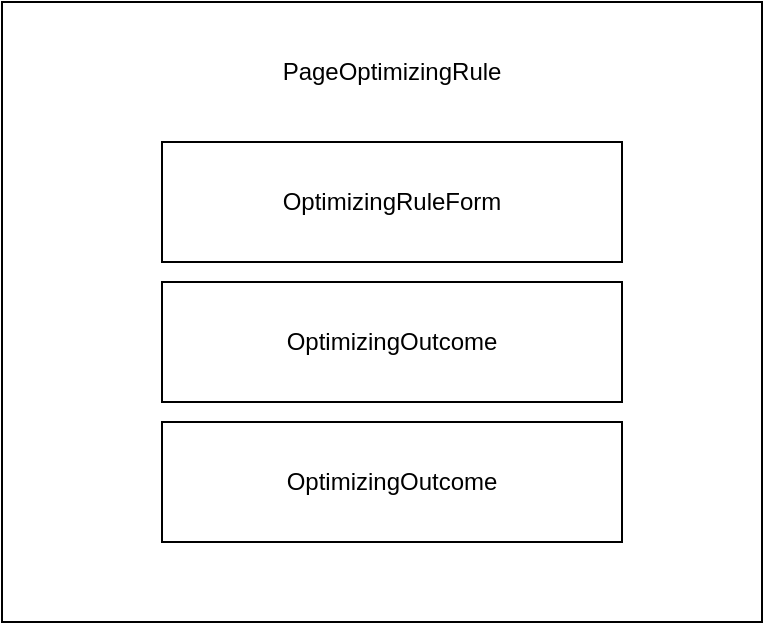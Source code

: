 <mxfile version="20.0.2" type="github">
  <diagram id="vkbTgsreRMK52pK9glj-" name="Page-1">
    <mxGraphModel dx="1426" dy="712" grid="1" gridSize="10" guides="1" tooltips="1" connect="1" arrows="1" fold="1" page="1" pageScale="1" pageWidth="850" pageHeight="1100" math="0" shadow="0">
      <root>
        <mxCell id="0" />
        <mxCell id="1" parent="0" />
        <mxCell id="jDrjRsRQ9WrzELE9PbFE-3" value="" style="rounded=0;whiteSpace=wrap;html=1;" vertex="1" parent="1">
          <mxGeometry x="260" y="250" width="380" height="310" as="geometry" />
        </mxCell>
        <mxCell id="jDrjRsRQ9WrzELE9PbFE-4" value="PageOptimizingRule" style="text;html=1;strokeColor=none;fillColor=none;align=center;verticalAlign=middle;whiteSpace=wrap;rounded=0;" vertex="1" parent="1">
          <mxGeometry x="425" y="270" width="60" height="30" as="geometry" />
        </mxCell>
        <mxCell id="jDrjRsRQ9WrzELE9PbFE-5" value="OptimizingRuleForm" style="rounded=0;whiteSpace=wrap;html=1;" vertex="1" parent="1">
          <mxGeometry x="340" y="320" width="230" height="60" as="geometry" />
        </mxCell>
        <mxCell id="jDrjRsRQ9WrzELE9PbFE-6" value="OptimizingOutcome" style="rounded=0;whiteSpace=wrap;html=1;" vertex="1" parent="1">
          <mxGeometry x="340" y="390" width="230" height="60" as="geometry" />
        </mxCell>
        <mxCell id="jDrjRsRQ9WrzELE9PbFE-7" value="OptimizingOutcome" style="rounded=0;whiteSpace=wrap;html=1;" vertex="1" parent="1">
          <mxGeometry x="340" y="460" width="230" height="60" as="geometry" />
        </mxCell>
      </root>
    </mxGraphModel>
  </diagram>
</mxfile>
